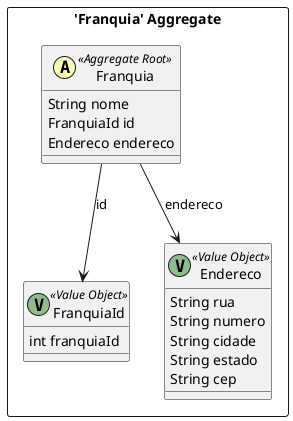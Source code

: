 @startuml

skinparam componentStyle uml2

package "'Franquia' Aggregate" <<Rectangle>> {
	class Franquia <<(A,#fffab8) Aggregate Root>> {
		String nome
		FranquiaId id
		Endereco endereco
	}
	class FranquiaId <<(V,DarkSeaGreen) Value Object>> {
		int franquiaId
	}
	class Endereco <<(V,DarkSeaGreen) Value Object>> {
		String rua
		String numero
		String cidade
		String estado
		String cep
	}
}
Franquia --> FranquiaId : id
Franquia --> Endereco : endereco


@enduml
